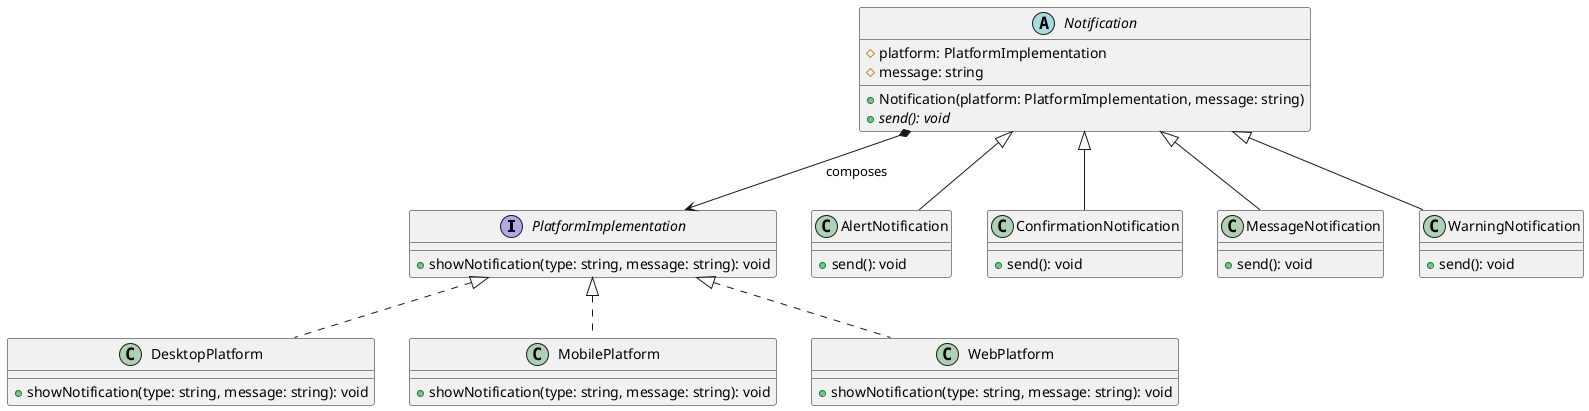 @startuml
interface PlatformImplementation {
    + showNotification(type: string, message: string): void
}

class DesktopPlatform implements PlatformImplementation {
    + showNotification(type: string, message: string): void
}

class MobilePlatform implements PlatformImplementation {
    + showNotification(type: string, message: string): void
}

class WebPlatform implements PlatformImplementation {
    + showNotification(type: string, message: string): void
}

abstract class Notification {
    # platform: PlatformImplementation
    # message: string
    + Notification(platform: PlatformImplementation, message: string)
    + {abstract} send(): void
}

class AlertNotification extends Notification {
    + send(): void
}

class ConfirmationNotification extends Notification {
    + send(): void
}

class MessageNotification extends Notification {
    + send(): void
}

class WarningNotification extends Notification {
    + send(): void
}

Notification *--> PlatformImplementation : composes
@enduml
